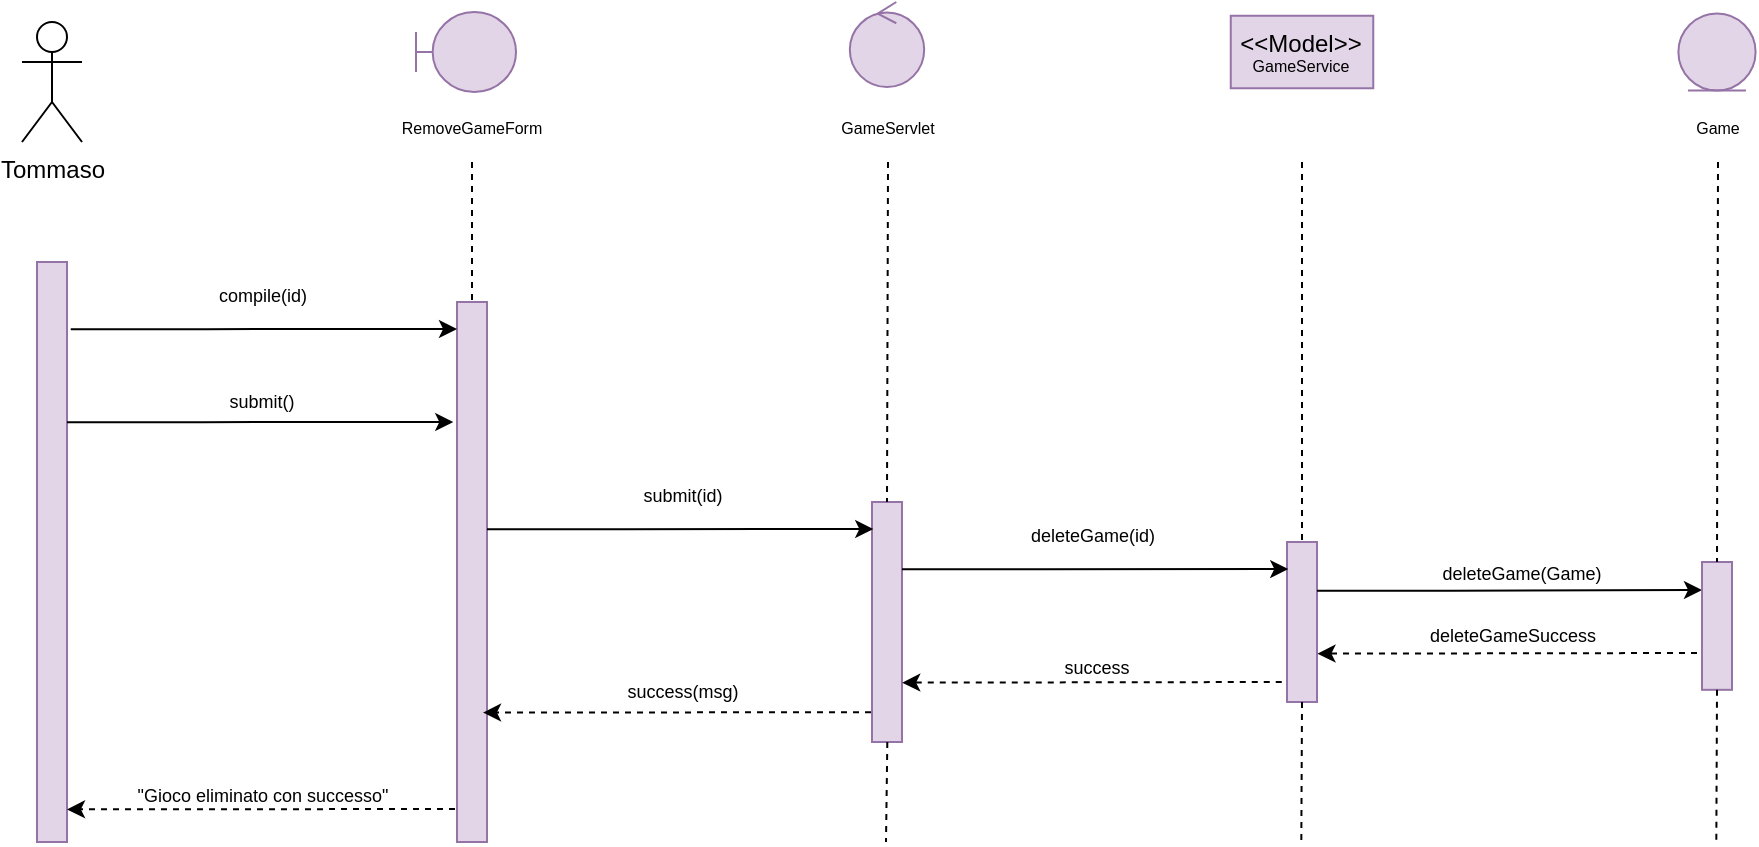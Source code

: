 <mxfile version="15.6.8" type="device"><diagram id="WpRlc5r96wPyT1yBFLWO" name="Page-1"><mxGraphModel dx="1135" dy="593" grid="1" gridSize="10" guides="1" tooltips="1" connect="1" arrows="1" fold="1" page="1" pageScale="1" pageWidth="827" pageHeight="1169" math="0" shadow="0"><root><mxCell id="0"/><mxCell id="1" parent="0"/><mxCell id="WPhjHyZeCxfKg7nktDVD-465" value="Tommaso" style="shape=umlActor;verticalLabelPosition=bottom;verticalAlign=top;html=1;outlineConnect=0;" vertex="1" parent="1"><mxGeometry x="790" y="950" width="30" height="60" as="geometry"/></mxCell><mxCell id="WPhjHyZeCxfKg7nktDVD-466" value="" style="rounded=0;whiteSpace=wrap;html=1;fillColor=#e1d5e7;strokeColor=#9673a6;" vertex="1" parent="1"><mxGeometry x="797.5" y="1070" width="15" height="290" as="geometry"/></mxCell><mxCell id="WPhjHyZeCxfKg7nktDVD-467" value="" style="rounded=0;whiteSpace=wrap;html=1;fillColor=#e1d5e7;strokeColor=#9673a6;" vertex="1" parent="1"><mxGeometry x="1007.5" y="1090" width="15" height="270" as="geometry"/></mxCell><mxCell id="WPhjHyZeCxfKg7nktDVD-468" value="" style="endArrow=none;dashed=1;html=1;rounded=0;fontSize=8;entryX=0.5;entryY=0;entryDx=0;entryDy=0;exitX=0.5;exitY=1;exitDx=0;exitDy=0;" edge="1" parent="1" target="WPhjHyZeCxfKg7nktDVD-467"><mxGeometry width="50" height="50" relative="1" as="geometry"><mxPoint x="1015.0" y="1020" as="sourcePoint"/><mxPoint x="1037.5" y="1080" as="targetPoint"/></mxGeometry></mxCell><mxCell id="WPhjHyZeCxfKg7nktDVD-470" value="&lt;div&gt;RemoveGameForm&lt;/div&gt;" style="text;html=1;strokeColor=none;fillColor=none;align=center;verticalAlign=middle;whiteSpace=wrap;rounded=0;fontSize=8;" vertex="1" parent="1"><mxGeometry x="1000" y="995" width="30" height="15" as="geometry"/></mxCell><mxCell id="WPhjHyZeCxfKg7nktDVD-471" value="submit()" style="text;html=1;strokeColor=none;fillColor=none;align=center;verticalAlign=middle;whiteSpace=wrap;rounded=0;fontSize=9;" vertex="1" parent="1"><mxGeometry x="850" y="1130" width="120" height="20" as="geometry"/></mxCell><mxCell id="WPhjHyZeCxfKg7nktDVD-473" value="GameServlet" style="text;html=1;strokeColor=none;fillColor=none;align=center;verticalAlign=middle;whiteSpace=wrap;rounded=0;fontSize=8;" vertex="1" parent="1"><mxGeometry x="1207.5" y="995" width="30" height="15" as="geometry"/></mxCell><mxCell id="WPhjHyZeCxfKg7nktDVD-474" value="" style="rounded=0;whiteSpace=wrap;html=1;fillColor=#e1d5e7;strokeColor=#9673a6;" vertex="1" parent="1"><mxGeometry x="1215" y="1190" width="15" height="120" as="geometry"/></mxCell><mxCell id="WPhjHyZeCxfKg7nktDVD-475" value="" style="endArrow=none;dashed=1;html=1;rounded=0;fontSize=8;entryX=0.5;entryY=0;entryDx=0;entryDy=0;" edge="1" parent="1" target="WPhjHyZeCxfKg7nktDVD-474"><mxGeometry width="50" height="50" relative="1" as="geometry"><mxPoint x="1223" y="1020" as="sourcePoint"/><mxPoint x="1267.5" y="1093.5" as="targetPoint"/></mxGeometry></mxCell><mxCell id="WPhjHyZeCxfKg7nktDVD-477" value="" style="rounded=0;whiteSpace=wrap;html=1;fillColor=#e1d5e7;strokeColor=#9673a6;" vertex="1" parent="1"><mxGeometry x="1422.5" y="1210" width="15" height="80" as="geometry"/></mxCell><mxCell id="WPhjHyZeCxfKg7nktDVD-478" value="" style="endArrow=none;dashed=1;html=1;rounded=0;fontSize=8;entryX=0.5;entryY=0;entryDx=0;entryDy=0;" edge="1" parent="1" target="WPhjHyZeCxfKg7nktDVD-477"><mxGeometry width="50" height="50" relative="1" as="geometry"><mxPoint x="1430" y="1020" as="sourcePoint"/><mxPoint x="1452.5" y="1118.5" as="targetPoint"/></mxGeometry></mxCell><mxCell id="WPhjHyZeCxfKg7nktDVD-480" value="Game" style="text;html=1;strokeColor=none;fillColor=none;align=center;verticalAlign=middle;whiteSpace=wrap;rounded=0;fontSize=8;" vertex="1" parent="1"><mxGeometry x="1622.5" y="995.0" width="30" height="15" as="geometry"/></mxCell><mxCell id="WPhjHyZeCxfKg7nktDVD-481" value="" style="endArrow=classic;html=1;rounded=0;exitX=1;exitY=0;exitDx=0;exitDy=0;entryX=-0.125;entryY=0.121;entryDx=0;entryDy=0;entryPerimeter=0;" edge="1" parent="1"><mxGeometry width="50" height="50" relative="1" as="geometry"><mxPoint x="812.5" y="1150.07" as="sourcePoint"/><mxPoint x="1005.625" y="1150" as="targetPoint"/><Array as="points"><mxPoint x="860" y="1150.07"/><mxPoint x="880" y="1150.07"/></Array></mxGeometry></mxCell><mxCell id="WPhjHyZeCxfKg7nktDVD-482" value="" style="endArrow=classic;html=1;rounded=0;exitX=1;exitY=0;exitDx=0;exitDy=0;entryX=-0.125;entryY=0.121;entryDx=0;entryDy=0;entryPerimeter=0;" edge="1" parent="1"><mxGeometry width="50" height="50" relative="1" as="geometry"><mxPoint x="1022.5" y="1203.57" as="sourcePoint"/><mxPoint x="1215.625" y="1203.5" as="targetPoint"/><Array as="points"><mxPoint x="1070" y="1203.57"/><mxPoint x="1090" y="1203.57"/></Array></mxGeometry></mxCell><mxCell id="WPhjHyZeCxfKg7nktDVD-483" value="" style="endArrow=classic;html=1;rounded=0;exitX=1;exitY=0;exitDx=0;exitDy=0;entryX=-0.125;entryY=0.121;entryDx=0;entryDy=0;entryPerimeter=0;" edge="1" parent="1"><mxGeometry width="50" height="50" relative="1" as="geometry"><mxPoint x="814.38" y="1103.57" as="sourcePoint"/><mxPoint x="1007.505" y="1103.5" as="targetPoint"/><Array as="points"><mxPoint x="861.88" y="1103.57"/><mxPoint x="881.88" y="1103.57"/></Array></mxGeometry></mxCell><mxCell id="WPhjHyZeCxfKg7nktDVD-484" value="" style="endArrow=classic;html=1;rounded=0;dashed=1;fontSize=7;exitX=-0.047;exitY=0.97;exitDx=0;exitDy=0;exitPerimeter=0;" edge="1" parent="1"><mxGeometry width="50" height="50" relative="1" as="geometry"><mxPoint x="1214.505" y="1295.1" as="sourcePoint"/><mxPoint x="1020.5" y="1295.29" as="targetPoint"/></mxGeometry></mxCell><mxCell id="WPhjHyZeCxfKg7nktDVD-485" value="" style="endArrow=classic;html=1;rounded=0;exitX=1;exitY=0;exitDx=0;exitDy=0;entryX=-0.125;entryY=0.121;entryDx=0;entryDy=0;entryPerimeter=0;" edge="1" parent="1"><mxGeometry width="50" height="50" relative="1" as="geometry"><mxPoint x="1230" y="1223.57" as="sourcePoint"/><mxPoint x="1423.125" y="1223.5" as="targetPoint"/><Array as="points"><mxPoint x="1277.5" y="1223.57"/><mxPoint x="1297.5" y="1223.57"/></Array></mxGeometry></mxCell><mxCell id="WPhjHyZeCxfKg7nktDVD-486" value="&lt;div style=&quot;font-size: 9px&quot;&gt;&lt;font style=&quot;font-size: 9px&quot;&gt;compile(id)&lt;/font&gt;&lt;/div&gt;" style="text;html=1;strokeColor=none;fillColor=none;align=center;verticalAlign=middle;whiteSpace=wrap;rounded=0;fontSize=9;" vertex="1" parent="1"><mxGeometry x="812.5" y="1070" width="195" height="33.5" as="geometry"/></mxCell><mxCell id="WPhjHyZeCxfKg7nktDVD-487" value="success(msg)" style="text;html=1;strokeColor=none;fillColor=none;align=center;verticalAlign=middle;whiteSpace=wrap;rounded=0;fontSize=9;" vertex="1" parent="1"><mxGeometry x="1022.5" y="1268.32" width="195" height="33.5" as="geometry"/></mxCell><mxCell id="WPhjHyZeCxfKg7nktDVD-488" value="&quot;Gioco eliminato con successo&quot;" style="text;html=1;strokeColor=none;fillColor=none;align=center;verticalAlign=middle;whiteSpace=wrap;rounded=0;fontSize=9;" vertex="1" parent="1"><mxGeometry x="812.5" y="1320" width="195" height="33.5" as="geometry"/></mxCell><mxCell id="WPhjHyZeCxfKg7nktDVD-489" value="success" style="text;html=1;strokeColor=none;fillColor=none;align=center;verticalAlign=middle;whiteSpace=wrap;rounded=0;fontSize=9;" vertex="1" parent="1"><mxGeometry x="1230" y="1256.5" width="195" height="33.5" as="geometry"/></mxCell><mxCell id="WPhjHyZeCxfKg7nktDVD-490" value="" style="endArrow=classic;html=1;rounded=0;dashed=1;fontSize=7;" edge="1" parent="1"><mxGeometry width="50" height="50" relative="1" as="geometry"><mxPoint x="1419.88" y="1280" as="sourcePoint"/><mxPoint x="1230.13" y="1280.32" as="targetPoint"/></mxGeometry></mxCell><mxCell id="WPhjHyZeCxfKg7nktDVD-491" value="" style="endArrow=classic;html=1;rounded=0;dashed=1;fontSize=7;exitX=-0.047;exitY=0.97;exitDx=0;exitDy=0;exitPerimeter=0;" edge="1" parent="1"><mxGeometry width="50" height="50" relative="1" as="geometry"><mxPoint x="1006.505" y="1343.5" as="sourcePoint"/><mxPoint x="812.5" y="1343.69" as="targetPoint"/></mxGeometry></mxCell><mxCell id="WPhjHyZeCxfKg7nktDVD-492" value="&lt;div style=&quot;font-size: 9px&quot;&gt;&lt;font style=&quot;font-size: 9px&quot;&gt;submit(id)&lt;/font&gt;&lt;/div&gt;" style="text;html=1;strokeColor=none;fillColor=none;align=center;verticalAlign=middle;whiteSpace=wrap;rounded=0;fontSize=9;" vertex="1" parent="1"><mxGeometry x="1022.5" y="1170" width="195" height="33.5" as="geometry"/></mxCell><mxCell id="WPhjHyZeCxfKg7nktDVD-493" value="&lt;div style=&quot;font-size: 9px&quot;&gt;&lt;font style=&quot;font-size: 9px&quot;&gt;deleteGame(id)&lt;/font&gt;&lt;/div&gt;" style="text;html=1;strokeColor=none;fillColor=none;align=center;verticalAlign=middle;whiteSpace=wrap;rounded=0;fontSize=9;" vertex="1" parent="1"><mxGeometry x="1227.5" y="1190" width="195" height="33.5" as="geometry"/></mxCell><mxCell id="WPhjHyZeCxfKg7nktDVD-494" value="&lt;font style=&quot;font-size: 9px&quot;&gt;deleteGame(Game)&lt;/font&gt;" style="text;html=1;strokeColor=none;fillColor=none;align=center;verticalAlign=middle;whiteSpace=wrap;rounded=0;" vertex="1" parent="1"><mxGeometry x="1510" y="1210" width="60" height="30" as="geometry"/></mxCell><mxCell id="WPhjHyZeCxfKg7nktDVD-495" value="" style="endArrow=classic;html=1;rounded=0;exitX=1;exitY=0;exitDx=0;exitDy=0;entryX=0;entryY=0.219;entryDx=0;entryDy=0;entryPerimeter=0;" edge="1" parent="1" target="WPhjHyZeCxfKg7nktDVD-497"><mxGeometry width="50" height="50" relative="1" as="geometry"><mxPoint x="1437.5" y="1234.39" as="sourcePoint"/><mxPoint x="1620" y="1234" as="targetPoint"/><Array as="points"><mxPoint x="1485" y="1234.39"/><mxPoint x="1505" y="1234.39"/></Array></mxGeometry></mxCell><mxCell id="WPhjHyZeCxfKg7nktDVD-497" value="" style="rounded=0;whiteSpace=wrap;html=1;fillColor=#e1d5e7;strokeColor=#9673a6;" vertex="1" parent="1"><mxGeometry x="1630" y="1220" width="15" height="63.91" as="geometry"/></mxCell><mxCell id="WPhjHyZeCxfKg7nktDVD-498" value="" style="endArrow=none;dashed=1;html=1;rounded=0;fontSize=8;entryX=0.5;entryY=0;entryDx=0;entryDy=0;" edge="1" parent="1" target="WPhjHyZeCxfKg7nktDVD-497"><mxGeometry width="50" height="50" relative="1" as="geometry"><mxPoint x="1638" y="1020" as="sourcePoint"/><mxPoint x="1660" y="1112.41" as="targetPoint"/></mxGeometry></mxCell><mxCell id="WPhjHyZeCxfKg7nktDVD-499" value="deleteGameSuccess" style="text;html=1;strokeColor=none;fillColor=none;align=center;verticalAlign=middle;whiteSpace=wrap;rounded=0;fontSize=9;" vertex="1" parent="1"><mxGeometry x="1437.5" y="1240" width="195" height="33.5" as="geometry"/></mxCell><mxCell id="WPhjHyZeCxfKg7nktDVD-500" value="" style="endArrow=classic;html=1;rounded=0;dashed=1;fontSize=7;" edge="1" parent="1"><mxGeometry width="50" height="50" relative="1" as="geometry"><mxPoint x="1627.5" y="1265.5" as="sourcePoint"/><mxPoint x="1437.75" y="1265.82" as="targetPoint"/></mxGeometry></mxCell><mxCell id="WPhjHyZeCxfKg7nktDVD-501" value="" style="endArrow=none;dashed=1;html=1;rounded=0;fontSize=8;" edge="1" parent="1"><mxGeometry width="50" height="50" relative="1" as="geometry"><mxPoint x="1222.66" y="1310" as="sourcePoint"/><mxPoint x="1222" y="1360" as="targetPoint"/></mxGeometry></mxCell><mxCell id="WPhjHyZeCxfKg7nktDVD-502" value="" style="endArrow=none;dashed=1;html=1;rounded=0;fontSize=8;exitX=0.5;exitY=1;exitDx=0;exitDy=0;" edge="1" parent="1" source="WPhjHyZeCxfKg7nktDVD-477"><mxGeometry width="50" height="50" relative="1" as="geometry"><mxPoint x="1430.32" y="1310" as="sourcePoint"/><mxPoint x="1429.66" y="1360" as="targetPoint"/></mxGeometry></mxCell><mxCell id="WPhjHyZeCxfKg7nktDVD-503" value="" style="endArrow=none;dashed=1;html=1;rounded=0;fontSize=8;exitX=0.5;exitY=1;exitDx=0;exitDy=0;" edge="1" parent="1" source="WPhjHyZeCxfKg7nktDVD-497"><mxGeometry width="50" height="50" relative="1" as="geometry"><mxPoint x="1637.5" y="1290" as="sourcePoint"/><mxPoint x="1637.16" y="1360" as="targetPoint"/></mxGeometry></mxCell><mxCell id="WPhjHyZeCxfKg7nktDVD-504" value="" style="shape=umlBoundary;whiteSpace=wrap;html=1;fillColor=#e1d5e7;strokeColor=#9673a6;" vertex="1" parent="1"><mxGeometry x="987" y="945" width="50" height="40" as="geometry"/></mxCell><mxCell id="WPhjHyZeCxfKg7nktDVD-505" value="" style="ellipse;shape=umlControl;whiteSpace=wrap;html=1;fillColor=#e1d5e7;strokeColor=#9673a6;" vertex="1" parent="1"><mxGeometry x="1203.91" y="940" width="37.19" height="42.5" as="geometry"/></mxCell><mxCell id="WPhjHyZeCxfKg7nktDVD-506" value="&lt;div&gt;&amp;lt;&amp;lt;Model&amp;gt;&amp;gt;&lt;/div&gt;&lt;div style=&quot;font-size: 8px&quot;&gt;GameService&lt;br&gt;&lt;/div&gt;" style="rounded=0;whiteSpace=wrap;html=1;fillColor=#e1d5e7;strokeColor=#9673a6;" vertex="1" parent="1"><mxGeometry x="1394.38" y="946.88" width="71.25" height="36.25" as="geometry"/></mxCell><mxCell id="WPhjHyZeCxfKg7nktDVD-507" value="" style="ellipse;shape=umlEntity;whiteSpace=wrap;html=1;fontSize=8;fillColor=#e1d5e7;strokeColor=#9673a6;" vertex="1" parent="1"><mxGeometry x="1618.2" y="945.7" width="38.59" height="38.59" as="geometry"/></mxCell></root></mxGraphModel></diagram></mxfile>